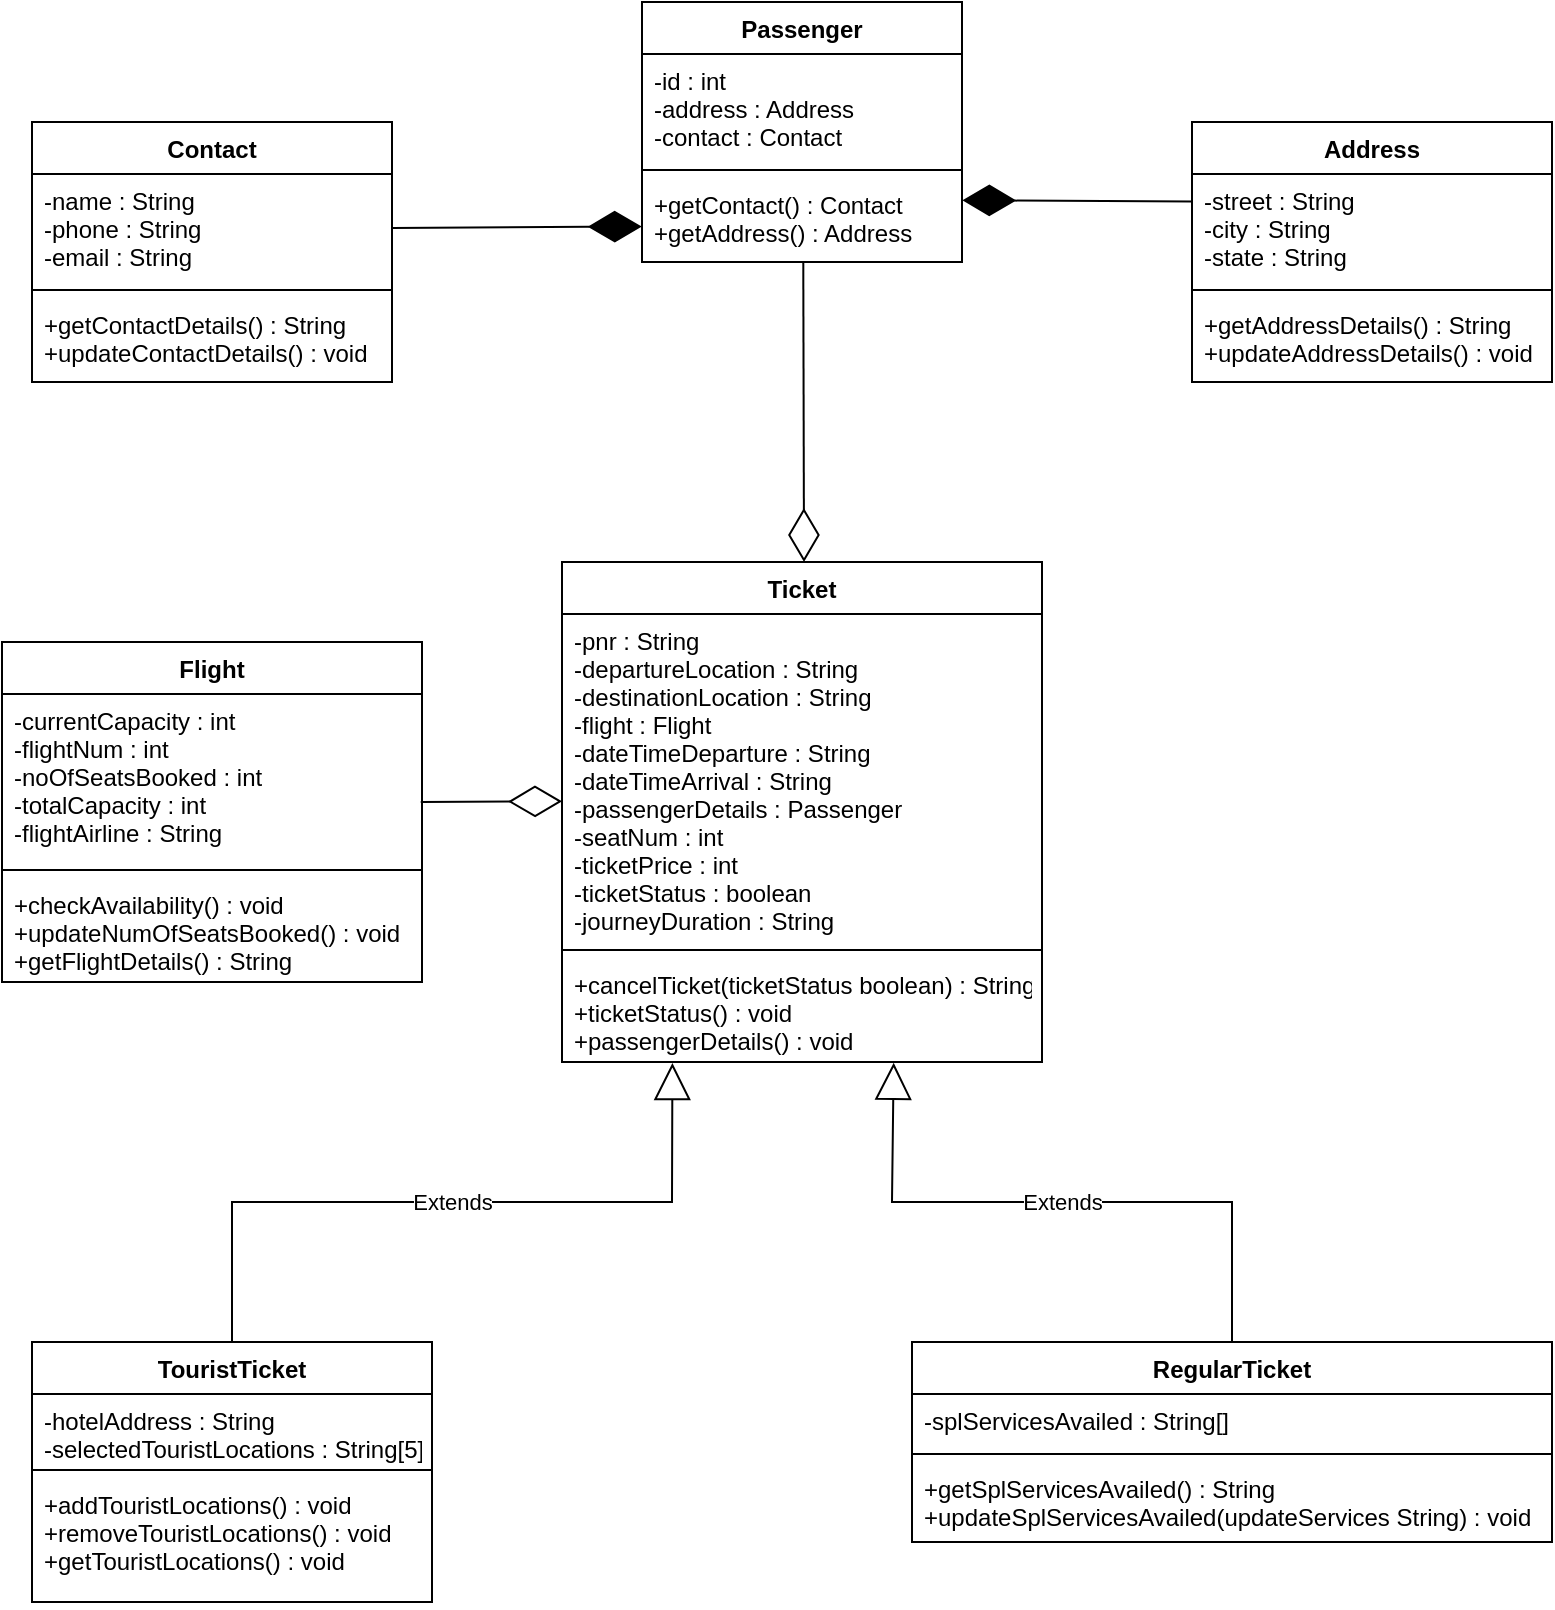 <mxfile version="15.5.2" type="device"><diagram id="Mw77gm3WKfVZd9gD9D-4" name="Page-1"><mxGraphModel dx="1219" dy="687" grid="1" gridSize="10" guides="1" tooltips="1" connect="1" arrows="1" fold="1" page="1" pageScale="1" pageWidth="850" pageHeight="1100" math="0" shadow="0"><root><mxCell id="0"/><mxCell id="1" parent="0"/><mxCell id="mf9gYkmba0wfppLl-7rB-1" value="Passenger" style="swimlane;fontStyle=1;align=center;verticalAlign=top;childLayout=stackLayout;horizontal=1;startSize=26;horizontalStack=0;resizeParent=1;resizeParentMax=0;resizeLast=0;collapsible=1;marginBottom=0;" vertex="1" parent="1"><mxGeometry x="345" y="360" width="160" height="130" as="geometry"/></mxCell><mxCell id="mf9gYkmba0wfppLl-7rB-2" value="-id : int&#10;-address : Address&#10;-contact : Contact" style="text;strokeColor=none;fillColor=none;align=left;verticalAlign=top;spacingLeft=4;spacingRight=4;overflow=hidden;rotatable=0;points=[[0,0.5],[1,0.5]];portConstraint=eastwest;" vertex="1" parent="mf9gYkmba0wfppLl-7rB-1"><mxGeometry y="26" width="160" height="54" as="geometry"/></mxCell><mxCell id="mf9gYkmba0wfppLl-7rB-3" value="" style="line;strokeWidth=1;fillColor=none;align=left;verticalAlign=middle;spacingTop=-1;spacingLeft=3;spacingRight=3;rotatable=0;labelPosition=right;points=[];portConstraint=eastwest;" vertex="1" parent="mf9gYkmba0wfppLl-7rB-1"><mxGeometry y="80" width="160" height="8" as="geometry"/></mxCell><mxCell id="mf9gYkmba0wfppLl-7rB-4" value="+getContact() : Contact&#10;+getAddress() : Address" style="text;strokeColor=none;fillColor=none;align=left;verticalAlign=top;spacingLeft=4;spacingRight=4;overflow=hidden;rotatable=0;points=[[0,0.5],[1,0.5]];portConstraint=eastwest;" vertex="1" parent="mf9gYkmba0wfppLl-7rB-1"><mxGeometry y="88" width="160" height="42" as="geometry"/></mxCell><mxCell id="mf9gYkmba0wfppLl-7rB-5" value="Contact" style="swimlane;fontStyle=1;align=center;verticalAlign=top;childLayout=stackLayout;horizontal=1;startSize=26;horizontalStack=0;resizeParent=1;resizeParentMax=0;resizeLast=0;collapsible=1;marginBottom=0;" vertex="1" parent="1"><mxGeometry x="40" y="420" width="180" height="130" as="geometry"/></mxCell><mxCell id="mf9gYkmba0wfppLl-7rB-6" value="-name : String&#10;-phone : String&#10;-email : String" style="text;strokeColor=none;fillColor=none;align=left;verticalAlign=top;spacingLeft=4;spacingRight=4;overflow=hidden;rotatable=0;points=[[0,0.5],[1,0.5]];portConstraint=eastwest;" vertex="1" parent="mf9gYkmba0wfppLl-7rB-5"><mxGeometry y="26" width="180" height="54" as="geometry"/></mxCell><mxCell id="mf9gYkmba0wfppLl-7rB-7" value="" style="line;strokeWidth=1;fillColor=none;align=left;verticalAlign=middle;spacingTop=-1;spacingLeft=3;spacingRight=3;rotatable=0;labelPosition=right;points=[];portConstraint=eastwest;" vertex="1" parent="mf9gYkmba0wfppLl-7rB-5"><mxGeometry y="80" width="180" height="8" as="geometry"/></mxCell><mxCell id="mf9gYkmba0wfppLl-7rB-8" value="+getContactDetails() : String&#10;+updateContactDetails() : void" style="text;strokeColor=none;fillColor=none;align=left;verticalAlign=top;spacingLeft=4;spacingRight=4;overflow=hidden;rotatable=0;points=[[0,0.5],[1,0.5]];portConstraint=eastwest;" vertex="1" parent="mf9gYkmba0wfppLl-7rB-5"><mxGeometry y="88" width="180" height="42" as="geometry"/></mxCell><mxCell id="mf9gYkmba0wfppLl-7rB-9" value="Address" style="swimlane;fontStyle=1;align=center;verticalAlign=top;childLayout=stackLayout;horizontal=1;startSize=26;horizontalStack=0;resizeParent=1;resizeParentMax=0;resizeLast=0;collapsible=1;marginBottom=0;" vertex="1" parent="1"><mxGeometry x="620" y="420" width="180" height="130" as="geometry"/></mxCell><mxCell id="mf9gYkmba0wfppLl-7rB-10" value="-street : String&#10;-city : String&#10;-state : String" style="text;strokeColor=none;fillColor=none;align=left;verticalAlign=top;spacingLeft=4;spacingRight=4;overflow=hidden;rotatable=0;points=[[0,0.5],[1,0.5]];portConstraint=eastwest;" vertex="1" parent="mf9gYkmba0wfppLl-7rB-9"><mxGeometry y="26" width="180" height="54" as="geometry"/></mxCell><mxCell id="mf9gYkmba0wfppLl-7rB-11" value="" style="line;strokeWidth=1;fillColor=none;align=left;verticalAlign=middle;spacingTop=-1;spacingLeft=3;spacingRight=3;rotatable=0;labelPosition=right;points=[];portConstraint=eastwest;" vertex="1" parent="mf9gYkmba0wfppLl-7rB-9"><mxGeometry y="80" width="180" height="8" as="geometry"/></mxCell><mxCell id="mf9gYkmba0wfppLl-7rB-12" value="+getAddressDetails() : String&#10;+updateAddressDetails() : void" style="text;strokeColor=none;fillColor=none;align=left;verticalAlign=top;spacingLeft=4;spacingRight=4;overflow=hidden;rotatable=0;points=[[0,0.5],[1,0.5]];portConstraint=eastwest;" vertex="1" parent="mf9gYkmba0wfppLl-7rB-9"><mxGeometry y="88" width="180" height="42" as="geometry"/></mxCell><mxCell id="mf9gYkmba0wfppLl-7rB-13" value="" style="endArrow=diamondThin;endFill=1;endSize=24;html=1;rounded=0;exitX=1;exitY=0.5;exitDx=0;exitDy=0;entryX=-0.001;entryY=0.578;entryDx=0;entryDy=0;entryPerimeter=0;" edge="1" parent="1" source="mf9gYkmba0wfppLl-7rB-6" target="mf9gYkmba0wfppLl-7rB-4"><mxGeometry width="160" relative="1" as="geometry"><mxPoint x="340" y="600" as="sourcePoint"/><mxPoint x="340" y="473" as="targetPoint"/></mxGeometry></mxCell><mxCell id="mf9gYkmba0wfppLl-7rB-16" value="Ticket" style="swimlane;fontStyle=1;align=center;verticalAlign=top;childLayout=stackLayout;horizontal=1;startSize=26;horizontalStack=0;resizeParent=1;resizeParentMax=0;resizeLast=0;collapsible=1;marginBottom=0;" vertex="1" parent="1"><mxGeometry x="305" y="640" width="240" height="250" as="geometry"/></mxCell><mxCell id="mf9gYkmba0wfppLl-7rB-17" value="-pnr : String&#10;-departureLocation : String&#10;-destinationLocation : String&#10;-flight : Flight&#10;-dateTimeDeparture : String&#10;-dateTimeArrival : String&#10;-passengerDetails : Passenger&#10;-seatNum : int&#10;-ticketPrice : int&#10;-ticketStatus : boolean&#10;-journeyDuration : String" style="text;strokeColor=none;fillColor=none;align=left;verticalAlign=top;spacingLeft=4;spacingRight=4;overflow=hidden;rotatable=0;points=[[0,0.5],[1,0.5]];portConstraint=eastwest;" vertex="1" parent="mf9gYkmba0wfppLl-7rB-16"><mxGeometry y="26" width="240" height="164" as="geometry"/></mxCell><mxCell id="mf9gYkmba0wfppLl-7rB-18" value="" style="line;strokeWidth=1;fillColor=none;align=left;verticalAlign=middle;spacingTop=-1;spacingLeft=3;spacingRight=3;rotatable=0;labelPosition=right;points=[];portConstraint=eastwest;" vertex="1" parent="mf9gYkmba0wfppLl-7rB-16"><mxGeometry y="190" width="240" height="8" as="geometry"/></mxCell><mxCell id="mf9gYkmba0wfppLl-7rB-19" value="+cancelTicket(ticketStatus boolean) : String&#10;+ticketStatus() : void&#10;+passengerDetails() : void" style="text;strokeColor=none;fillColor=none;align=left;verticalAlign=top;spacingLeft=4;spacingRight=4;overflow=hidden;rotatable=0;points=[[0,0.5],[1,0.5]];portConstraint=eastwest;" vertex="1" parent="mf9gYkmba0wfppLl-7rB-16"><mxGeometry y="198" width="240" height="52" as="geometry"/></mxCell><mxCell id="mf9gYkmba0wfppLl-7rB-20" value="" style="endArrow=diamondThin;endFill=0;endSize=24;html=1;rounded=0;exitX=0.504;exitY=1.002;exitDx=0;exitDy=0;exitPerimeter=0;" edge="1" parent="1" source="mf9gYkmba0wfppLl-7rB-4"><mxGeometry width="160" relative="1" as="geometry"><mxPoint x="340" y="700" as="sourcePoint"/><mxPoint x="426" y="640" as="targetPoint"/></mxGeometry></mxCell><mxCell id="mf9gYkmba0wfppLl-7rB-25" value="Flight" style="swimlane;fontStyle=1;align=center;verticalAlign=top;childLayout=stackLayout;horizontal=1;startSize=26;horizontalStack=0;resizeParent=1;resizeParentMax=0;resizeLast=0;collapsible=1;marginBottom=0;" vertex="1" parent="1"><mxGeometry x="25" y="680" width="210" height="170" as="geometry"/></mxCell><mxCell id="mf9gYkmba0wfppLl-7rB-26" value="-currentCapacity : int&#10;-flightNum : int&#10;-noOfSeatsBooked : int&#10;-totalCapacity : int&#10;-flightAirline : String" style="text;strokeColor=none;fillColor=none;align=left;verticalAlign=top;spacingLeft=4;spacingRight=4;overflow=hidden;rotatable=0;points=[[0,0.5],[1,0.5]];portConstraint=eastwest;" vertex="1" parent="mf9gYkmba0wfppLl-7rB-25"><mxGeometry y="26" width="210" height="84" as="geometry"/></mxCell><mxCell id="mf9gYkmba0wfppLl-7rB-27" value="" style="line;strokeWidth=1;fillColor=none;align=left;verticalAlign=middle;spacingTop=-1;spacingLeft=3;spacingRight=3;rotatable=0;labelPosition=right;points=[];portConstraint=eastwest;" vertex="1" parent="mf9gYkmba0wfppLl-7rB-25"><mxGeometry y="110" width="210" height="8" as="geometry"/></mxCell><mxCell id="mf9gYkmba0wfppLl-7rB-28" value="+checkAvailability() : void&#10;+updateNumOfSeatsBooked() : void&#10;+getFlightDetails() : String" style="text;strokeColor=none;fillColor=none;align=left;verticalAlign=top;spacingLeft=4;spacingRight=4;overflow=hidden;rotatable=0;points=[[0,0.5],[1,0.5]];portConstraint=eastwest;" vertex="1" parent="mf9gYkmba0wfppLl-7rB-25"><mxGeometry y="118" width="210" height="52" as="geometry"/></mxCell><mxCell id="mf9gYkmba0wfppLl-7rB-29" value="" style="endArrow=diamondThin;endFill=0;endSize=24;html=1;rounded=0;exitX=0.997;exitY=0.643;exitDx=0;exitDy=0;exitPerimeter=0;entryX=0;entryY=0.571;entryDx=0;entryDy=0;entryPerimeter=0;" edge="1" parent="1" source="mf9gYkmba0wfppLl-7rB-26" target="mf9gYkmba0wfppLl-7rB-17"><mxGeometry width="160" relative="1" as="geometry"><mxPoint x="330" y="930" as="sourcePoint"/><mxPoint x="490" y="930" as="targetPoint"/></mxGeometry></mxCell><mxCell id="mf9gYkmba0wfppLl-7rB-35" value="TouristTicket" style="swimlane;fontStyle=1;align=center;verticalAlign=top;childLayout=stackLayout;horizontal=1;startSize=26;horizontalStack=0;resizeParent=1;resizeParentMax=0;resizeLast=0;collapsible=1;marginBottom=0;" vertex="1" parent="1"><mxGeometry x="40" y="1030" width="200" height="130" as="geometry"/></mxCell><mxCell id="mf9gYkmba0wfppLl-7rB-36" value="-hotelAddress : String&#10;-selectedTouristLocations : String[5]" style="text;strokeColor=none;fillColor=none;align=left;verticalAlign=top;spacingLeft=4;spacingRight=4;overflow=hidden;rotatable=0;points=[[0,0.5],[1,0.5]];portConstraint=eastwest;" vertex="1" parent="mf9gYkmba0wfppLl-7rB-35"><mxGeometry y="26" width="200" height="34" as="geometry"/></mxCell><mxCell id="mf9gYkmba0wfppLl-7rB-37" value="" style="line;strokeWidth=1;fillColor=none;align=left;verticalAlign=middle;spacingTop=-1;spacingLeft=3;spacingRight=3;rotatable=0;labelPosition=right;points=[];portConstraint=eastwest;" vertex="1" parent="mf9gYkmba0wfppLl-7rB-35"><mxGeometry y="60" width="200" height="8" as="geometry"/></mxCell><mxCell id="mf9gYkmba0wfppLl-7rB-38" value="+addTouristLocations() : void&#10;+removeTouristLocations() : void&#10;+getTouristLocations() : void" style="text;strokeColor=none;fillColor=none;align=left;verticalAlign=top;spacingLeft=4;spacingRight=4;overflow=hidden;rotatable=0;points=[[0,0.5],[1,0.5]];portConstraint=eastwest;" vertex="1" parent="mf9gYkmba0wfppLl-7rB-35"><mxGeometry y="68" width="200" height="62" as="geometry"/></mxCell><mxCell id="mf9gYkmba0wfppLl-7rB-39" value="RegularTicket" style="swimlane;fontStyle=1;align=center;verticalAlign=top;childLayout=stackLayout;horizontal=1;startSize=26;horizontalStack=0;resizeParent=1;resizeParentMax=0;resizeLast=0;collapsible=1;marginBottom=0;" vertex="1" parent="1"><mxGeometry x="480" y="1030" width="320" height="100" as="geometry"/></mxCell><mxCell id="mf9gYkmba0wfppLl-7rB-40" value="-splServicesAvailed : String[]" style="text;strokeColor=none;fillColor=none;align=left;verticalAlign=top;spacingLeft=4;spacingRight=4;overflow=hidden;rotatable=0;points=[[0,0.5],[1,0.5]];portConstraint=eastwest;" vertex="1" parent="mf9gYkmba0wfppLl-7rB-39"><mxGeometry y="26" width="320" height="26" as="geometry"/></mxCell><mxCell id="mf9gYkmba0wfppLl-7rB-41" value="" style="line;strokeWidth=1;fillColor=none;align=left;verticalAlign=middle;spacingTop=-1;spacingLeft=3;spacingRight=3;rotatable=0;labelPosition=right;points=[];portConstraint=eastwest;" vertex="1" parent="mf9gYkmba0wfppLl-7rB-39"><mxGeometry y="52" width="320" height="8" as="geometry"/></mxCell><mxCell id="mf9gYkmba0wfppLl-7rB-42" value="+getSplServicesAvailed() : String&#10;+updateSplServicesAvailed(updateServices String) : void" style="text;strokeColor=none;fillColor=none;align=left;verticalAlign=top;spacingLeft=4;spacingRight=4;overflow=hidden;rotatable=0;points=[[0,0.5],[1,0.5]];portConstraint=eastwest;" vertex="1" parent="mf9gYkmba0wfppLl-7rB-39"><mxGeometry y="60" width="320" height="40" as="geometry"/></mxCell><mxCell id="mf9gYkmba0wfppLl-7rB-49" value="Extends" style="endArrow=block;endSize=16;endFill=0;html=1;rounded=0;exitX=0.5;exitY=0;exitDx=0;exitDy=0;entryX=0.23;entryY=1.01;entryDx=0;entryDy=0;entryPerimeter=0;" edge="1" parent="1" source="mf9gYkmba0wfppLl-7rB-35" target="mf9gYkmba0wfppLl-7rB-19"><mxGeometry width="160" relative="1" as="geometry"><mxPoint x="300" y="980" as="sourcePoint"/><mxPoint x="460" y="980" as="targetPoint"/><Array as="points"><mxPoint x="140" y="960"/><mxPoint x="360" y="960"/></Array></mxGeometry></mxCell><mxCell id="mf9gYkmba0wfppLl-7rB-50" value="Extends" style="endArrow=block;endSize=16;endFill=0;html=1;rounded=0;exitX=0.5;exitY=0;exitDx=0;exitDy=0;entryX=0.691;entryY=1.007;entryDx=0;entryDy=0;entryPerimeter=0;" edge="1" parent="1" source="mf9gYkmba0wfppLl-7rB-39" target="mf9gYkmba0wfppLl-7rB-19"><mxGeometry width="160" relative="1" as="geometry"><mxPoint x="580" y="950" as="sourcePoint"/><mxPoint x="740" y="950" as="targetPoint"/><Array as="points"><mxPoint x="640" y="960"/><mxPoint x="470" y="960"/></Array></mxGeometry></mxCell><mxCell id="mf9gYkmba0wfppLl-7rB-52" value="" style="endArrow=diamondThin;endFill=1;endSize=24;html=1;rounded=0;entryX=1.001;entryY=0.266;entryDx=0;entryDy=0;entryPerimeter=0;exitX=0;exitY=0.255;exitDx=0;exitDy=0;exitPerimeter=0;" edge="1" parent="1" source="mf9gYkmba0wfppLl-7rB-10" target="mf9gYkmba0wfppLl-7rB-4"><mxGeometry width="160" relative="1" as="geometry"><mxPoint x="560" y="430" as="sourcePoint"/><mxPoint x="630" y="450" as="targetPoint"/></mxGeometry></mxCell></root></mxGraphModel></diagram></mxfile>